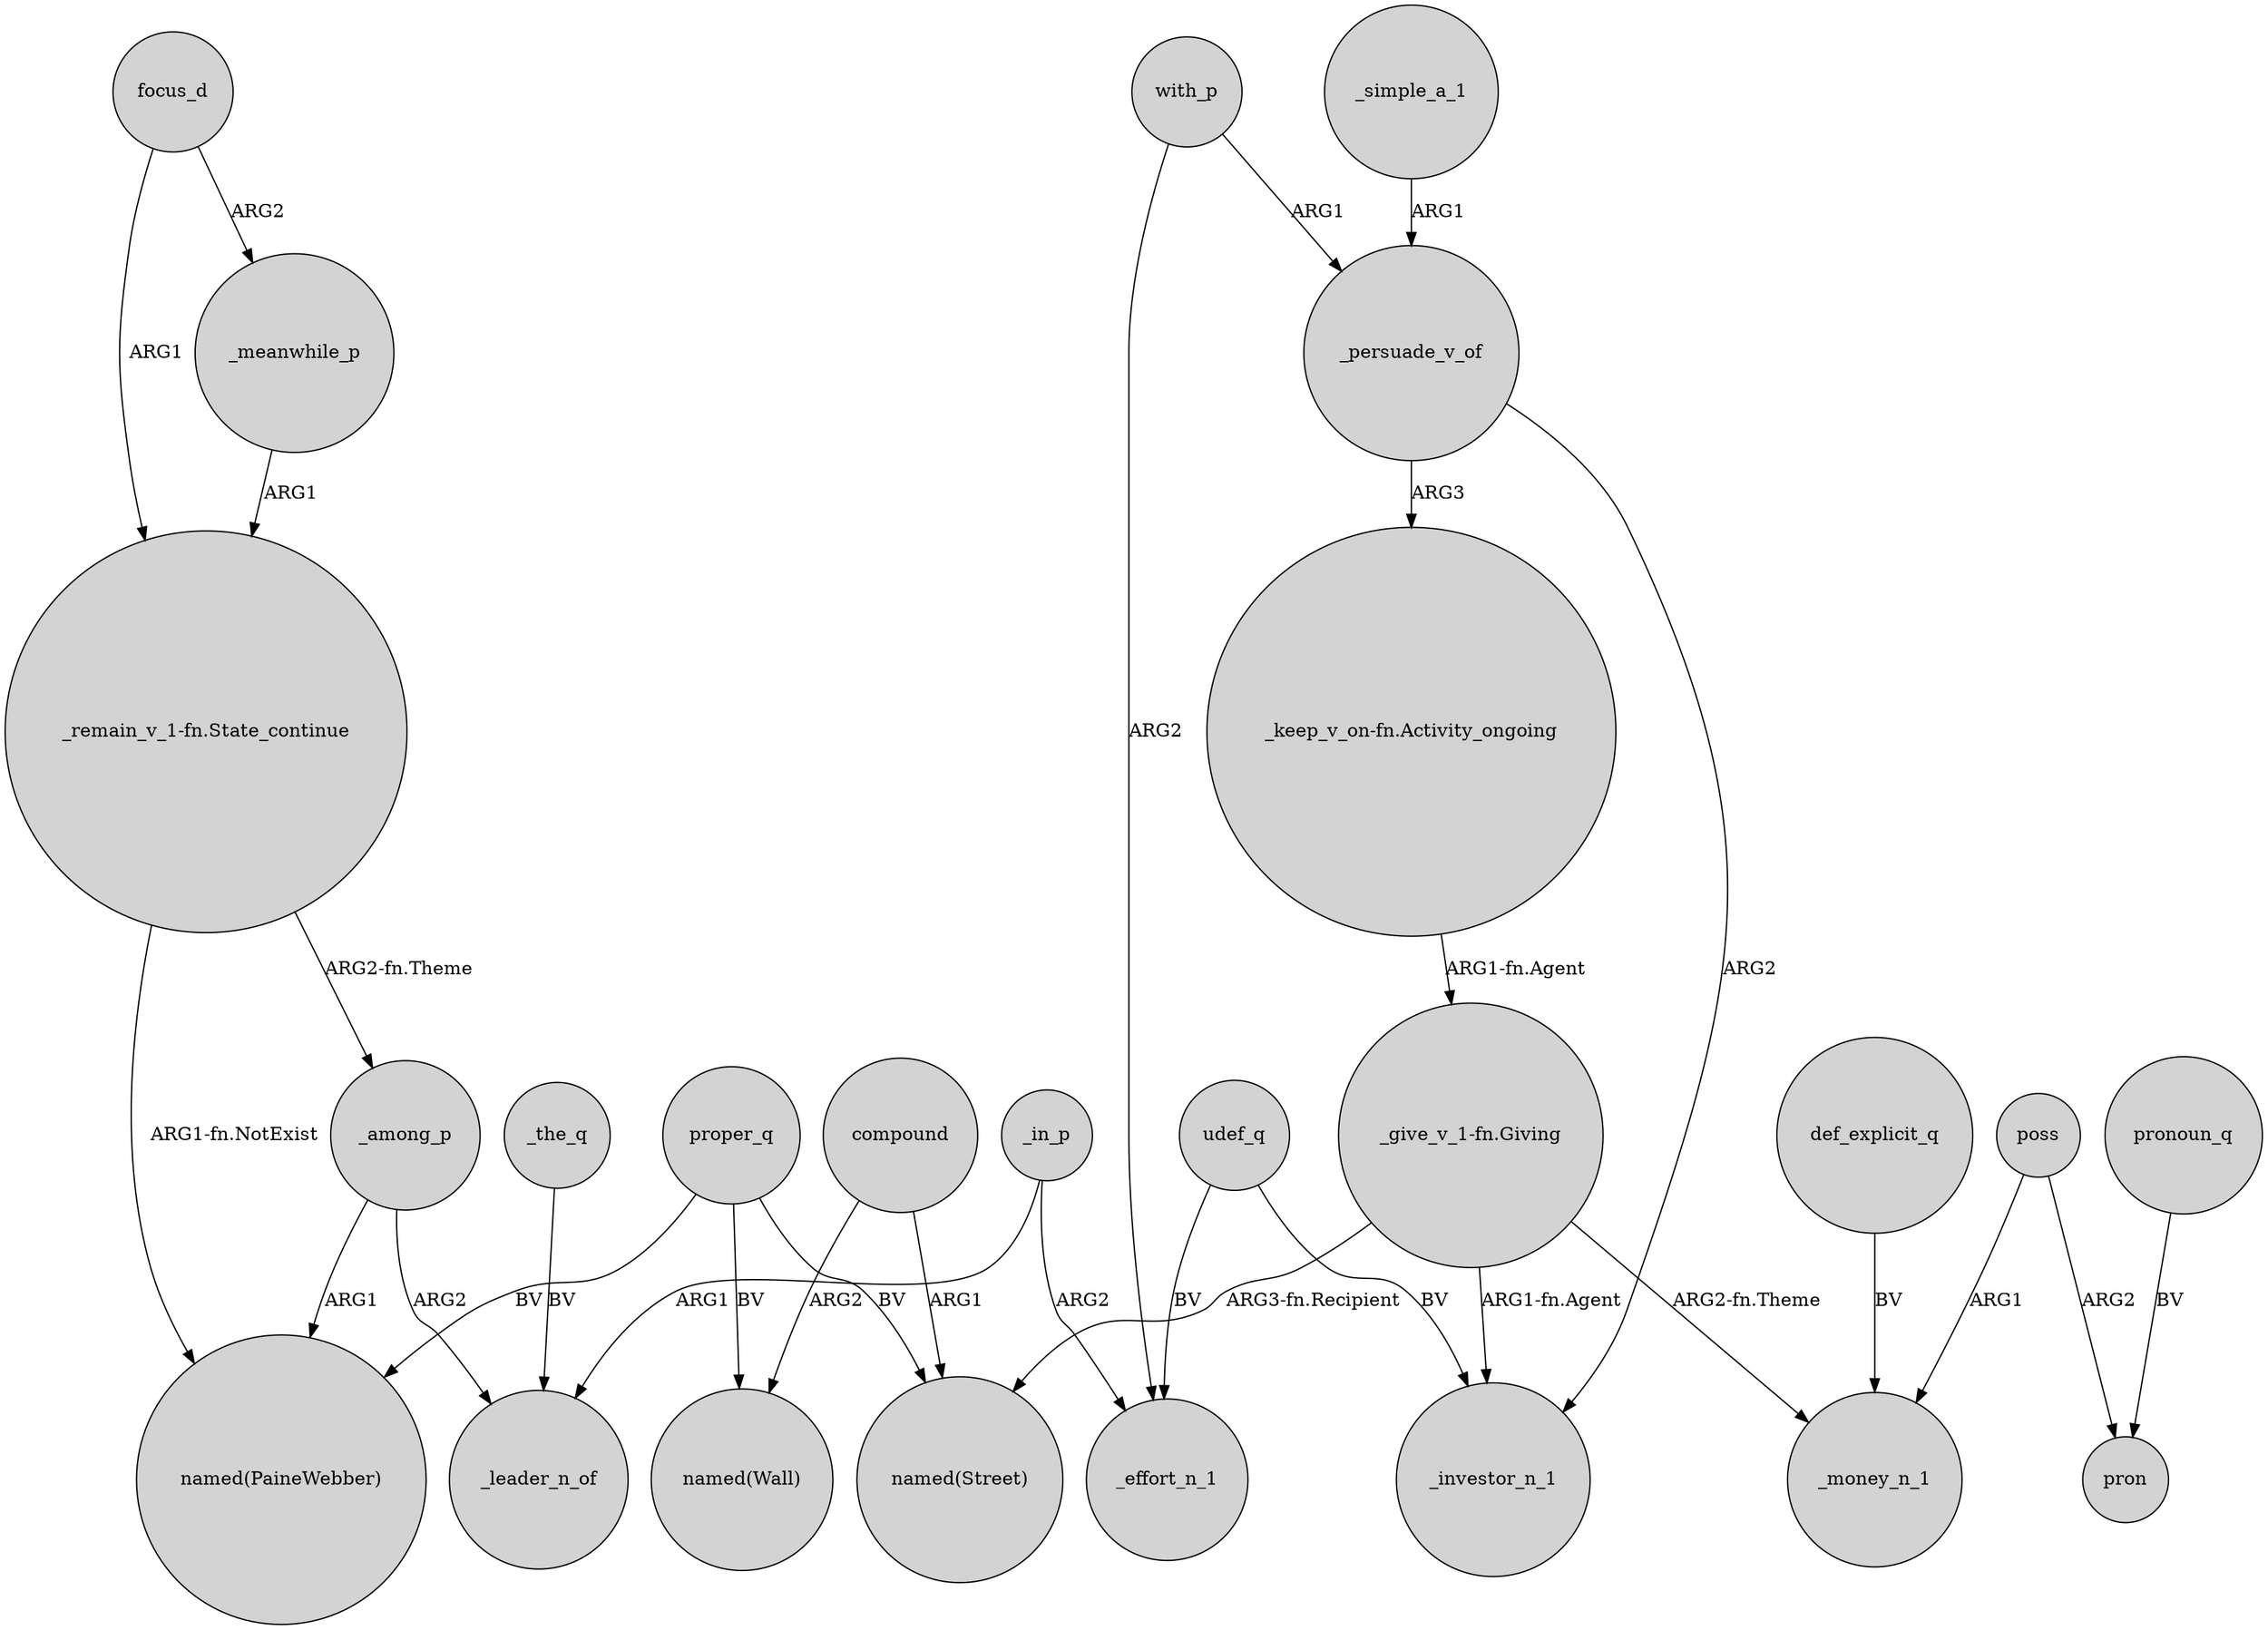 digraph {
	node [shape=circle style=filled]
	_in_p -> _leader_n_of [label=ARG1]
	"_remain_v_1-fn.State_continue" -> "named(PaineWebber)" [label="ARG1-fn.NotExist"]
	with_p -> _effort_n_1 [label=ARG2]
	_persuade_v_of -> "_keep_v_on-fn.Activity_ongoing" [label=ARG3]
	udef_q -> _investor_n_1 [label=BV]
	poss -> pron [label=ARG2]
	_in_p -> _effort_n_1 [label=ARG2]
	compound -> "named(Street)" [label=ARG1]
	proper_q -> "named(Wall)" [label=BV]
	"_keep_v_on-fn.Activity_ongoing" -> "_give_v_1-fn.Giving" [label="ARG1-fn.Agent"]
	_simple_a_1 -> _persuade_v_of [label=ARG1]
	_persuade_v_of -> _investor_n_1 [label=ARG2]
	"_give_v_1-fn.Giving" -> _investor_n_1 [label="ARG1-fn.Agent"]
	"_give_v_1-fn.Giving" -> "named(Street)" [label="ARG3-fn.Recipient"]
	_among_p -> "named(PaineWebber)" [label=ARG1]
	"_give_v_1-fn.Giving" -> _money_n_1 [label="ARG2-fn.Theme"]
	"_remain_v_1-fn.State_continue" -> _among_p [label="ARG2-fn.Theme"]
	proper_q -> "named(Street)" [label=BV]
	pronoun_q -> pron [label=BV]
	compound -> "named(Wall)" [label=ARG2]
	focus_d -> "_remain_v_1-fn.State_continue" [label=ARG1]
	focus_d -> _meanwhile_p [label=ARG2]
	_meanwhile_p -> "_remain_v_1-fn.State_continue" [label=ARG1]
	proper_q -> "named(PaineWebber)" [label=BV]
	poss -> _money_n_1 [label=ARG1]
	with_p -> _persuade_v_of [label=ARG1]
	_the_q -> _leader_n_of [label=BV]
	_among_p -> _leader_n_of [label=ARG2]
	udef_q -> _effort_n_1 [label=BV]
	def_explicit_q -> _money_n_1 [label=BV]
}
